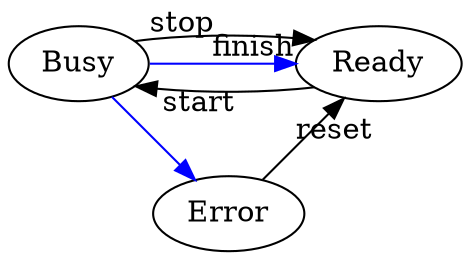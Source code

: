 digraph supersimple {
  layout="neato"
  Ready [pos="2,1!"];
  Busy [pos="0,1!"];
  Error [pos="1,0!"];
  Ready -> Busy [label="start"];
  Busy -> Ready [label="stop"];
  Busy -> Ready [label="finish", color=blue];
  Busy -> Error [color=blue];
  Error -> Ready [label="reset"];
}
